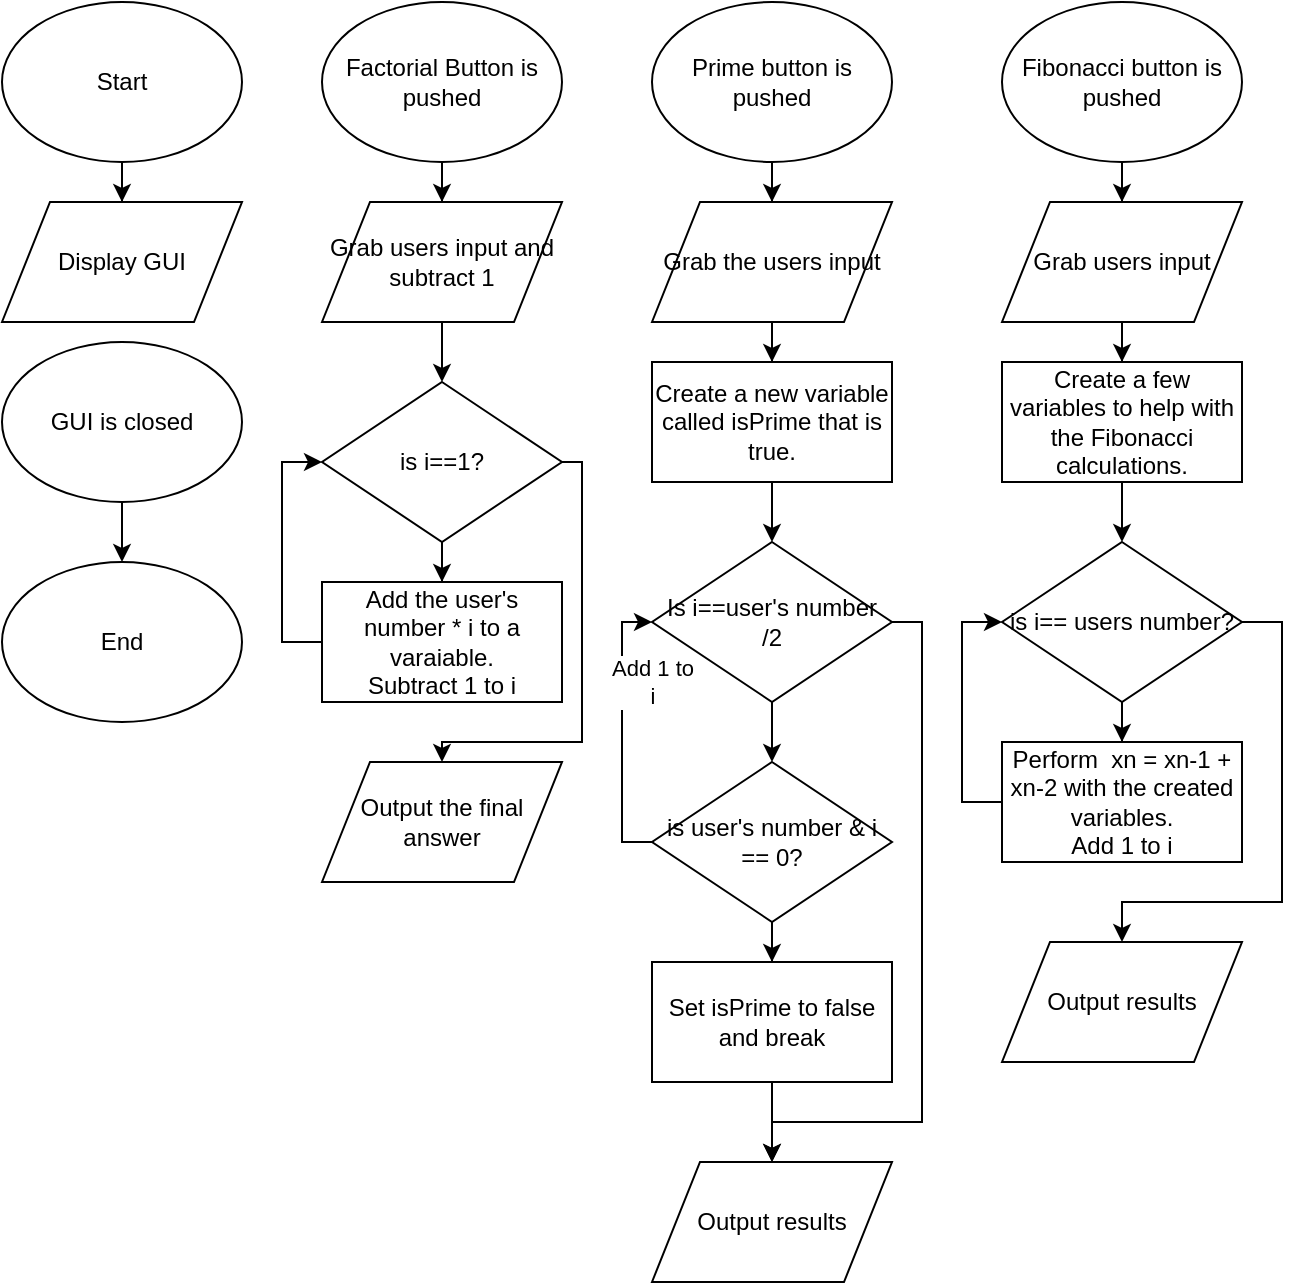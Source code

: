 <mxfile version="13.3.3"><diagram id="twEgIvG9p-jb2XDlNSh_" name="Page-1"><mxGraphModel dx="1422" dy="700" grid="1" gridSize="10" guides="1" tooltips="1" connect="1" arrows="1" fold="1" page="1" pageScale="1" pageWidth="850" pageHeight="1100" math="0" shadow="0"><root><mxCell id="0"/><mxCell id="1" parent="0"/><mxCell id="16-pIyNiZts5GNKOk9c5-3" style="edgeStyle=orthogonalEdgeStyle;rounded=0;orthogonalLoop=1;jettySize=auto;html=1;" edge="1" parent="1" source="16-pIyNiZts5GNKOk9c5-1" target="16-pIyNiZts5GNKOk9c5-2"><mxGeometry relative="1" as="geometry"/></mxCell><mxCell id="16-pIyNiZts5GNKOk9c5-1" value="Start" style="ellipse;whiteSpace=wrap;html=1;" vertex="1" parent="1"><mxGeometry x="40" y="20" width="120" height="80" as="geometry"/></mxCell><mxCell id="16-pIyNiZts5GNKOk9c5-2" value="Display GUI" style="shape=parallelogram;perimeter=parallelogramPerimeter;whiteSpace=wrap;html=1;" vertex="1" parent="1"><mxGeometry x="40" y="120" width="120" height="60" as="geometry"/></mxCell><mxCell id="16-pIyNiZts5GNKOk9c5-6" style="edgeStyle=orthogonalEdgeStyle;rounded=0;orthogonalLoop=1;jettySize=auto;html=1;" edge="1" parent="1" source="16-pIyNiZts5GNKOk9c5-4" target="16-pIyNiZts5GNKOk9c5-5"><mxGeometry relative="1" as="geometry"/></mxCell><mxCell id="16-pIyNiZts5GNKOk9c5-4" value="Factorial Button is pushed" style="ellipse;whiteSpace=wrap;html=1;" vertex="1" parent="1"><mxGeometry x="200" y="20" width="120" height="80" as="geometry"/></mxCell><mxCell id="16-pIyNiZts5GNKOk9c5-11" style="edgeStyle=orthogonalEdgeStyle;rounded=0;orthogonalLoop=1;jettySize=auto;html=1;" edge="1" parent="1" source="16-pIyNiZts5GNKOk9c5-5" target="16-pIyNiZts5GNKOk9c5-7"><mxGeometry relative="1" as="geometry"/></mxCell><mxCell id="16-pIyNiZts5GNKOk9c5-5" value="Grab users input and subtract 1" style="shape=parallelogram;perimeter=parallelogramPerimeter;whiteSpace=wrap;html=1;" vertex="1" parent="1"><mxGeometry x="200" y="120" width="120" height="60" as="geometry"/></mxCell><mxCell id="16-pIyNiZts5GNKOk9c5-13" style="edgeStyle=orthogonalEdgeStyle;rounded=0;orthogonalLoop=1;jettySize=auto;html=1;" edge="1" parent="1" source="16-pIyNiZts5GNKOk9c5-7" target="16-pIyNiZts5GNKOk9c5-12"><mxGeometry relative="1" as="geometry"/></mxCell><mxCell id="16-pIyNiZts5GNKOk9c5-16" style="edgeStyle=orthogonalEdgeStyle;rounded=0;orthogonalLoop=1;jettySize=auto;html=1;entryX=0.5;entryY=0;entryDx=0;entryDy=0;" edge="1" parent="1" source="16-pIyNiZts5GNKOk9c5-7" target="16-pIyNiZts5GNKOk9c5-15"><mxGeometry relative="1" as="geometry"><Array as="points"><mxPoint x="330" y="250"/><mxPoint x="330" y="390"/><mxPoint x="260" y="390"/></Array></mxGeometry></mxCell><mxCell id="16-pIyNiZts5GNKOk9c5-7" value="is i==1?" style="rhombus;whiteSpace=wrap;html=1;" vertex="1" parent="1"><mxGeometry x="200" y="210" width="120" height="80" as="geometry"/></mxCell><mxCell id="16-pIyNiZts5GNKOk9c5-14" style="edgeStyle=orthogonalEdgeStyle;rounded=0;orthogonalLoop=1;jettySize=auto;html=1;" edge="1" parent="1" source="16-pIyNiZts5GNKOk9c5-12" target="16-pIyNiZts5GNKOk9c5-7"><mxGeometry relative="1" as="geometry"><Array as="points"><mxPoint x="180" y="340"/><mxPoint x="180" y="250"/></Array></mxGeometry></mxCell><mxCell id="16-pIyNiZts5GNKOk9c5-12" value="Add the user's number * i to a varaiable.&lt;br&gt;Subtract 1 to i" style="rounded=0;whiteSpace=wrap;html=1;" vertex="1" parent="1"><mxGeometry x="200" y="310" width="120" height="60" as="geometry"/></mxCell><mxCell id="16-pIyNiZts5GNKOk9c5-15" value="Output the final answer" style="shape=parallelogram;perimeter=parallelogramPerimeter;whiteSpace=wrap;html=1;" vertex="1" parent="1"><mxGeometry x="200" y="400" width="120" height="60" as="geometry"/></mxCell><mxCell id="16-pIyNiZts5GNKOk9c5-22" style="edgeStyle=orthogonalEdgeStyle;rounded=0;orthogonalLoop=1;jettySize=auto;html=1;" edge="1" parent="1" source="16-pIyNiZts5GNKOk9c5-17" target="16-pIyNiZts5GNKOk9c5-18"><mxGeometry relative="1" as="geometry"/></mxCell><mxCell id="16-pIyNiZts5GNKOk9c5-17" value="Prime button is pushed" style="ellipse;whiteSpace=wrap;html=1;" vertex="1" parent="1"><mxGeometry x="365" y="20" width="120" height="80" as="geometry"/></mxCell><mxCell id="16-pIyNiZts5GNKOk9c5-23" style="edgeStyle=orthogonalEdgeStyle;rounded=0;orthogonalLoop=1;jettySize=auto;html=1;" edge="1" parent="1" source="16-pIyNiZts5GNKOk9c5-18" target="16-pIyNiZts5GNKOk9c5-19"><mxGeometry relative="1" as="geometry"/></mxCell><mxCell id="16-pIyNiZts5GNKOk9c5-18" value="Grab the users input" style="shape=parallelogram;perimeter=parallelogramPerimeter;whiteSpace=wrap;html=1;" vertex="1" parent="1"><mxGeometry x="365" y="120" width="120" height="60" as="geometry"/></mxCell><mxCell id="16-pIyNiZts5GNKOk9c5-24" style="edgeStyle=orthogonalEdgeStyle;rounded=0;orthogonalLoop=1;jettySize=auto;html=1;" edge="1" parent="1" source="16-pIyNiZts5GNKOk9c5-19" target="16-pIyNiZts5GNKOk9c5-20"><mxGeometry relative="1" as="geometry"/></mxCell><mxCell id="16-pIyNiZts5GNKOk9c5-19" value="Create a new variable called isPrime that is true." style="rounded=0;whiteSpace=wrap;html=1;" vertex="1" parent="1"><mxGeometry x="365" y="200" width="120" height="60" as="geometry"/></mxCell><mxCell id="16-pIyNiZts5GNKOk9c5-25" style="edgeStyle=orthogonalEdgeStyle;rounded=0;orthogonalLoop=1;jettySize=auto;html=1;" edge="1" parent="1" source="16-pIyNiZts5GNKOk9c5-20" target="16-pIyNiZts5GNKOk9c5-21"><mxGeometry relative="1" as="geometry"/></mxCell><mxCell id="16-pIyNiZts5GNKOk9c5-31" style="edgeStyle=orthogonalEdgeStyle;rounded=0;orthogonalLoop=1;jettySize=auto;html=1;" edge="1" parent="1" source="16-pIyNiZts5GNKOk9c5-20" target="16-pIyNiZts5GNKOk9c5-30"><mxGeometry relative="1" as="geometry"><Array as="points"><mxPoint x="500" y="330"/><mxPoint x="500" y="580"/><mxPoint x="425" y="580"/></Array></mxGeometry></mxCell><mxCell id="16-pIyNiZts5GNKOk9c5-20" value="Is i==user's number /2" style="rhombus;whiteSpace=wrap;html=1;" vertex="1" parent="1"><mxGeometry x="365" y="290" width="120" height="80" as="geometry"/></mxCell><mxCell id="16-pIyNiZts5GNKOk9c5-26" style="edgeStyle=orthogonalEdgeStyle;rounded=0;orthogonalLoop=1;jettySize=auto;html=1;" edge="1" parent="1" source="16-pIyNiZts5GNKOk9c5-21" target="16-pIyNiZts5GNKOk9c5-20"><mxGeometry relative="1" as="geometry"><Array as="points"><mxPoint x="350" y="440"/><mxPoint x="350" y="330"/></Array></mxGeometry></mxCell><mxCell id="16-pIyNiZts5GNKOk9c5-27" value="Add 1 to&lt;br&gt;i" style="edgeLabel;html=1;align=center;verticalAlign=middle;resizable=0;points=[];" vertex="1" connectable="0" parent="16-pIyNiZts5GNKOk9c5-26"><mxGeometry x="-0.4" relative="1" as="geometry"><mxPoint x="15" y="-53" as="offset"/></mxGeometry></mxCell><mxCell id="16-pIyNiZts5GNKOk9c5-29" style="edgeStyle=orthogonalEdgeStyle;rounded=0;orthogonalLoop=1;jettySize=auto;html=1;" edge="1" parent="1" source="16-pIyNiZts5GNKOk9c5-21" target="16-pIyNiZts5GNKOk9c5-28"><mxGeometry relative="1" as="geometry"/></mxCell><mxCell id="16-pIyNiZts5GNKOk9c5-21" value="is user's number &amp;amp; i == 0?" style="rhombus;whiteSpace=wrap;html=1;" vertex="1" parent="1"><mxGeometry x="365" y="400" width="120" height="80" as="geometry"/></mxCell><mxCell id="16-pIyNiZts5GNKOk9c5-32" style="edgeStyle=orthogonalEdgeStyle;rounded=0;orthogonalLoop=1;jettySize=auto;html=1;" edge="1" parent="1" source="16-pIyNiZts5GNKOk9c5-28" target="16-pIyNiZts5GNKOk9c5-30"><mxGeometry relative="1" as="geometry"/></mxCell><mxCell id="16-pIyNiZts5GNKOk9c5-28" value="Set isPrime to false and break" style="rounded=0;whiteSpace=wrap;html=1;" vertex="1" parent="1"><mxGeometry x="365" y="500" width="120" height="60" as="geometry"/></mxCell><mxCell id="16-pIyNiZts5GNKOk9c5-30" value="Output results" style="shape=parallelogram;perimeter=parallelogramPerimeter;whiteSpace=wrap;html=1;" vertex="1" parent="1"><mxGeometry x="365" y="600" width="120" height="60" as="geometry"/></mxCell><mxCell id="16-pIyNiZts5GNKOk9c5-36" style="edgeStyle=orthogonalEdgeStyle;rounded=0;orthogonalLoop=1;jettySize=auto;html=1;" edge="1" parent="1" source="16-pIyNiZts5GNKOk9c5-33" target="16-pIyNiZts5GNKOk9c5-34"><mxGeometry relative="1" as="geometry"/></mxCell><mxCell id="16-pIyNiZts5GNKOk9c5-33" value="Fibonacci button is pushed" style="ellipse;whiteSpace=wrap;html=1;" vertex="1" parent="1"><mxGeometry x="540" y="20" width="120" height="80" as="geometry"/></mxCell><mxCell id="16-pIyNiZts5GNKOk9c5-37" style="edgeStyle=orthogonalEdgeStyle;rounded=0;orthogonalLoop=1;jettySize=auto;html=1;" edge="1" parent="1" source="16-pIyNiZts5GNKOk9c5-34" target="16-pIyNiZts5GNKOk9c5-35"><mxGeometry relative="1" as="geometry"/></mxCell><mxCell id="16-pIyNiZts5GNKOk9c5-34" value="Grab users input" style="shape=parallelogram;perimeter=parallelogramPerimeter;whiteSpace=wrap;html=1;" vertex="1" parent="1"><mxGeometry x="540" y="120" width="120" height="60" as="geometry"/></mxCell><mxCell id="16-pIyNiZts5GNKOk9c5-41" style="edgeStyle=orthogonalEdgeStyle;rounded=0;orthogonalLoop=1;jettySize=auto;html=1;" edge="1" parent="1" source="16-pIyNiZts5GNKOk9c5-35" target="16-pIyNiZts5GNKOk9c5-38"><mxGeometry relative="1" as="geometry"/></mxCell><mxCell id="16-pIyNiZts5GNKOk9c5-35" value="Create a few variables to help with the Fibonacci calculations." style="rounded=0;whiteSpace=wrap;html=1;" vertex="1" parent="1"><mxGeometry x="540" y="200" width="120" height="60" as="geometry"/></mxCell><mxCell id="16-pIyNiZts5GNKOk9c5-42" style="edgeStyle=orthogonalEdgeStyle;rounded=0;orthogonalLoop=1;jettySize=auto;html=1;" edge="1" parent="1" source="16-pIyNiZts5GNKOk9c5-38" target="16-pIyNiZts5GNKOk9c5-39"><mxGeometry relative="1" as="geometry"/></mxCell><mxCell id="16-pIyNiZts5GNKOk9c5-44" style="edgeStyle=orthogonalEdgeStyle;rounded=0;orthogonalLoop=1;jettySize=auto;html=1;" edge="1" parent="1" source="16-pIyNiZts5GNKOk9c5-38" target="16-pIyNiZts5GNKOk9c5-43"><mxGeometry relative="1" as="geometry"><Array as="points"><mxPoint x="680" y="330"/><mxPoint x="680" y="470"/><mxPoint x="600" y="470"/></Array></mxGeometry></mxCell><mxCell id="16-pIyNiZts5GNKOk9c5-38" value="is i== users number?" style="rhombus;whiteSpace=wrap;html=1;" vertex="1" parent="1"><mxGeometry x="540" y="290" width="120" height="80" as="geometry"/></mxCell><mxCell id="16-pIyNiZts5GNKOk9c5-40" style="edgeStyle=orthogonalEdgeStyle;rounded=0;orthogonalLoop=1;jettySize=auto;html=1;" edge="1" parent="1" source="16-pIyNiZts5GNKOk9c5-39" target="16-pIyNiZts5GNKOk9c5-38"><mxGeometry relative="1" as="geometry"><Array as="points"><mxPoint x="520" y="420"/><mxPoint x="520" y="330"/></Array></mxGeometry></mxCell><mxCell id="16-pIyNiZts5GNKOk9c5-39" value="Perform&amp;nbsp;&amp;nbsp;xn = xn-1 + xn-2 with the created variables.&lt;br&gt;Add 1 to i" style="rounded=0;whiteSpace=wrap;html=1;" vertex="1" parent="1"><mxGeometry x="540" y="390" width="120" height="60" as="geometry"/></mxCell><mxCell id="16-pIyNiZts5GNKOk9c5-43" value="Output results" style="shape=parallelogram;perimeter=parallelogramPerimeter;whiteSpace=wrap;html=1;" vertex="1" parent="1"><mxGeometry x="540" y="490" width="120" height="60" as="geometry"/></mxCell><mxCell id="16-pIyNiZts5GNKOk9c5-47" style="edgeStyle=orthogonalEdgeStyle;rounded=0;orthogonalLoop=1;jettySize=auto;html=1;" edge="1" parent="1" source="16-pIyNiZts5GNKOk9c5-45" target="16-pIyNiZts5GNKOk9c5-46"><mxGeometry relative="1" as="geometry"/></mxCell><mxCell id="16-pIyNiZts5GNKOk9c5-45" value="GUI is closed" style="ellipse;whiteSpace=wrap;html=1;" vertex="1" parent="1"><mxGeometry x="40" y="190" width="120" height="80" as="geometry"/></mxCell><mxCell id="16-pIyNiZts5GNKOk9c5-46" value="End" style="ellipse;whiteSpace=wrap;html=1;" vertex="1" parent="1"><mxGeometry x="40" y="300" width="120" height="80" as="geometry"/></mxCell></root></mxGraphModel></diagram></mxfile>